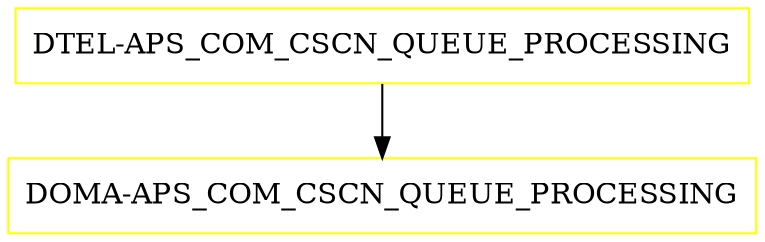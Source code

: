 digraph G {
  "DTEL-APS_COM_CSCN_QUEUE_PROCESSING" [shape=box,color=yellow];
  "DOMA-APS_COM_CSCN_QUEUE_PROCESSING" [shape=box,color=yellow,URL="./DOMA_APS_COM_CSCN_QUEUE_PROCESSING.html"];
  "DTEL-APS_COM_CSCN_QUEUE_PROCESSING" -> "DOMA-APS_COM_CSCN_QUEUE_PROCESSING";
}
